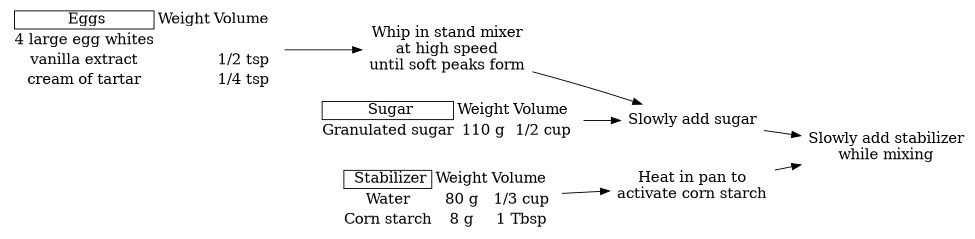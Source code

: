 digraph "Meringue" {
graph [ rankdir = "LR", ranksep = .4, size = 6.5];
node [ fontsize = "16" shape = "plaintext" , colorscheme = dark28  ];

"Eggs" [
label = < <TABLE BORDER="0" CELLSPACING="4" CELLPADDING="0"><TR><TD  BORDER="1" port="f0"> Eggs</TD><TD>Weight</TD><TD>Volume </TD></TR>
<TR><TD BORDER="0" port="f1">4 large egg whites</TD><TD></TD><TD></TD></TR>
<TR><TD BORDER="0" >vanilla extract</TD><TD></TD><TD>1/2 tsp</TD></TR>
<TR><TD BORDER="0" >cream of tartar</TD><TD></TD><TD>1/4 tsp</TD></TR>
</TABLE>> ];

Step1 [
label = "Whip in stand mixer\n at high speed \nuntil soft peaks form"
];

Step2 [
label = "Slowly add sugar"
];

Step3 [
label = "Slowly add stabilizer\nwhile mixing"
];

"Sugar" [
label = < <TABLE BORDER="0" CELLSPACING="4" CELLPADDING="0"><TR><TD  BORDER="1" port="f0"> Sugar</TD><TD>Weight</TD><TD>Volume </TD></TR>
<TR><TD BORDER="0" >Granulated sugar</TD><TD>110 g</TD><TD>1/2 cup</TD></TR>
</TABLE>> ];

"Stabilizer" [
label = < <TABLE BORDER="0" CELLSPACING="4" CELLPADDING="0"><TR><TD  BORDER="1" port="f0"> Stabilizer</TD><TD>Weight</TD><TD>Volume </TD></TR>
<TR><TD BORDER="0" >Water</TD><TD>80 g</TD><TD>1/3 cup</TD></TR>
<TR><TD BORDER="0" >Corn starch</TD><TD>8 g</TD><TD>1 Tbsp</TD></TR>
</TABLE>> ];

Step1a [
label = "Heat in pan to\nactivate corn starch"
];

Eggs -> Step1;
Step1 -> Step2;
Sugar -> Step2;
Step2 -> Step3;
Step1a -> Step3;
Stabilizer -> Step1a;


}

